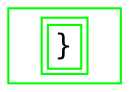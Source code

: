digraph Perl
{
graph [ rankdir="TB" ]
node [ shape="oval" ]
edge [ color="grey" ]
"node.1" [ color="green" label=<<table border='1'><tr><td>}</td></tr></table>> shape="rectangle" ]
}
